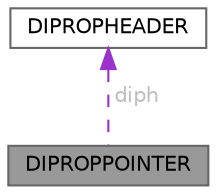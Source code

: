 digraph "DIPROPPOINTER"
{
 // LATEX_PDF_SIZE
  bgcolor="transparent";
  edge [fontname=Helvetica,fontsize=10,labelfontname=Helvetica,labelfontsize=10];
  node [fontname=Helvetica,fontsize=10,shape=box,height=0.2,width=0.4];
  Node1 [id="Node000001",label="DIPROPPOINTER",height=0.2,width=0.4,color="gray40", fillcolor="grey60", style="filled", fontcolor="black",tooltip=" "];
  Node2 -> Node1 [id="edge2_Node000001_Node000002",dir="back",color="darkorchid3",style="dashed",tooltip=" ",label=" diph",fontcolor="grey" ];
  Node2 [id="Node000002",label="DIPROPHEADER",height=0.2,width=0.4,color="gray40", fillcolor="white", style="filled",URL="$struct_d_i_p_r_o_p_h_e_a_d_e_r.html",tooltip=" "];
}
